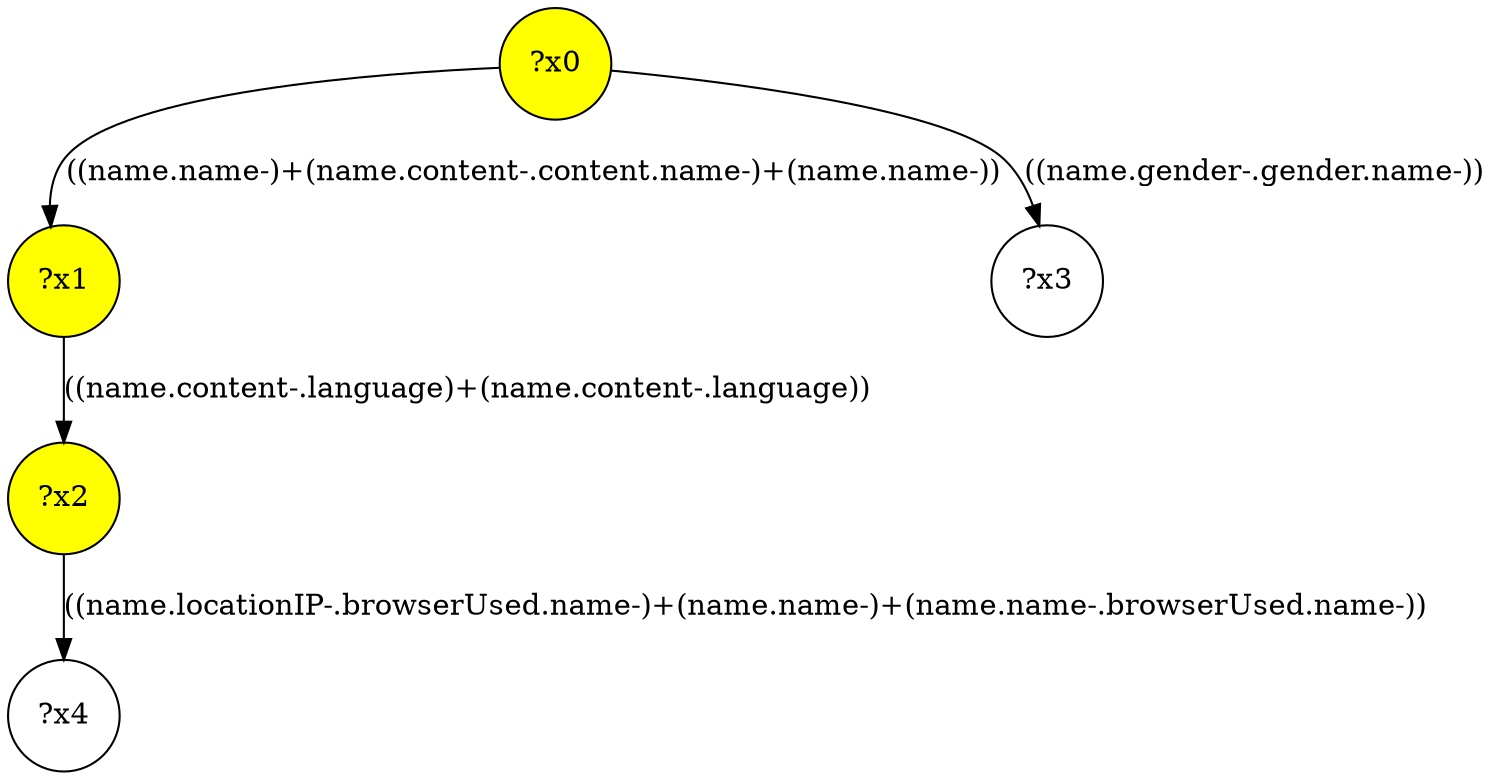 digraph g {
	x1 [fillcolor="yellow", style="filled," shape=circle, label="?x1"];
	x2 [fillcolor="yellow", style="filled," shape=circle, label="?x2"];
	x0 [fillcolor="yellow", style="filled," shape=circle, label="?x0"];
	x0 -> x1 [label="((name.name-)+(name.content-.content.name-)+(name.name-))"];
	x1 -> x2 [label="((name.content-.language)+(name.content-.language))"];
	x3 [shape=circle, label="?x3"];
	x0 -> x3 [label="((name.gender-.gender.name-))"];
	x4 [shape=circle, label="?x4"];
	x2 -> x4 [label="((name.locationIP-.browserUsed.name-)+(name.name-)+(name.name-.browserUsed.name-))"];
}

